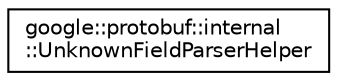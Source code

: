 digraph "类继承关系图"
{
 // LATEX_PDF_SIZE
  edge [fontname="Helvetica",fontsize="10",labelfontname="Helvetica",labelfontsize="10"];
  node [fontname="Helvetica",fontsize="10",shape=record];
  rankdir="LR";
  Node0 [label="google::protobuf::internal\l::UnknownFieldParserHelper",height=0.2,width=0.4,color="black", fillcolor="white", style="filled",URL="$classgoogle_1_1protobuf_1_1internal_1_1UnknownFieldParserHelper.html",tooltip=" "];
}
